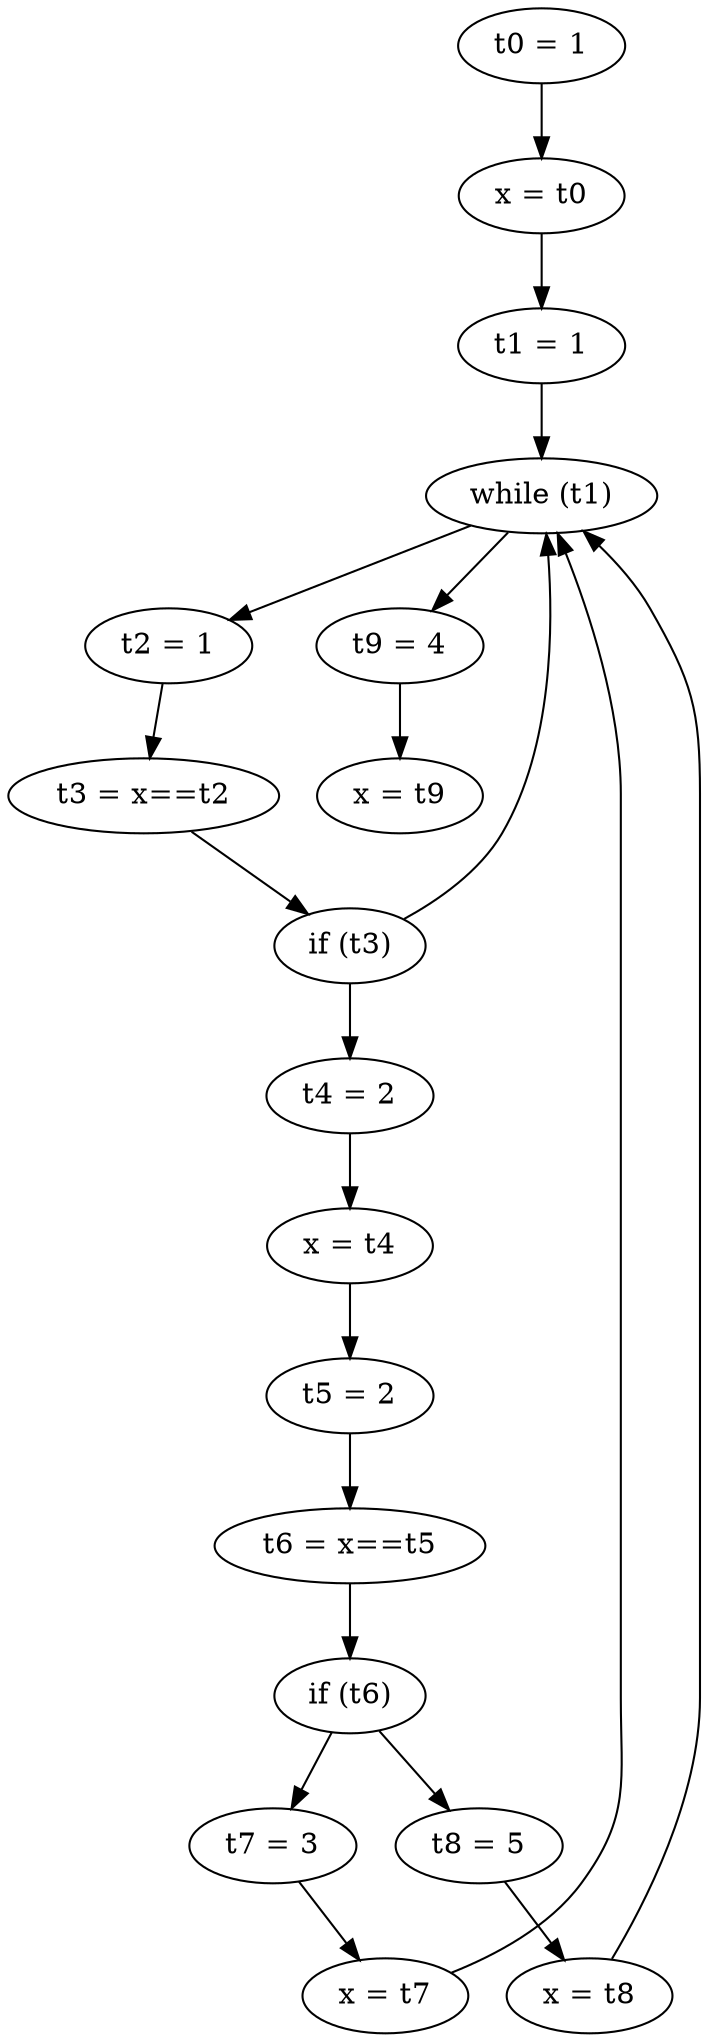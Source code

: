 digraph {
rankdir=TD; ordering=out;
n19381072[label="t0 = 1"];
n19373056[label="x = t0"];
n19373328[label="t1 = 1"];
n19376320[label="while (t1)"];
n19373536[label="t2 = 1"];
n19376656[label="t9 = 4"];
n19373712[label="t3 = x==t2"];
n19376800[label="x = t9"];
n19375984[label="if (t3)"];
n19374032[label="t4 = 2"];
n19374176[label="x = t4"];
n19374480[label="t5 = 2"];
n19374656[label="t6 = x==t5"];
n19375584[label="if (t6)"];
n19373888[label="t7 = 3"];
n19375264[label="t8 = 5"];
n19374960[label="x = t7"];
n19375408[label="x = t8"];
n19381072->n19373056[label=""];
n19373056->n19373328[label=""];
n19373328->n19376320[label=""];
n19376320->n19373536[label=""];
n19376320->n19376656[label=""];
n19373536->n19373712[label=""];
n19376656->n19376800[label=""];
n19373712->n19375984[label=""];
n19375984->n19374032[label=""];
n19375984->n19376320[label=""];
n19374032->n19374176[label=""];
n19374176->n19374480[label=""];
n19374480->n19374656[label=""];
n19374656->n19375584[label=""];
n19375584->n19373888[label=""];
n19375584->n19375264[label=""];
n19373888->n19374960[label=""];
n19375264->n19375408[label=""];
n19374960->n19376320[label=""];
n19375408->n19376320[label=""];
}